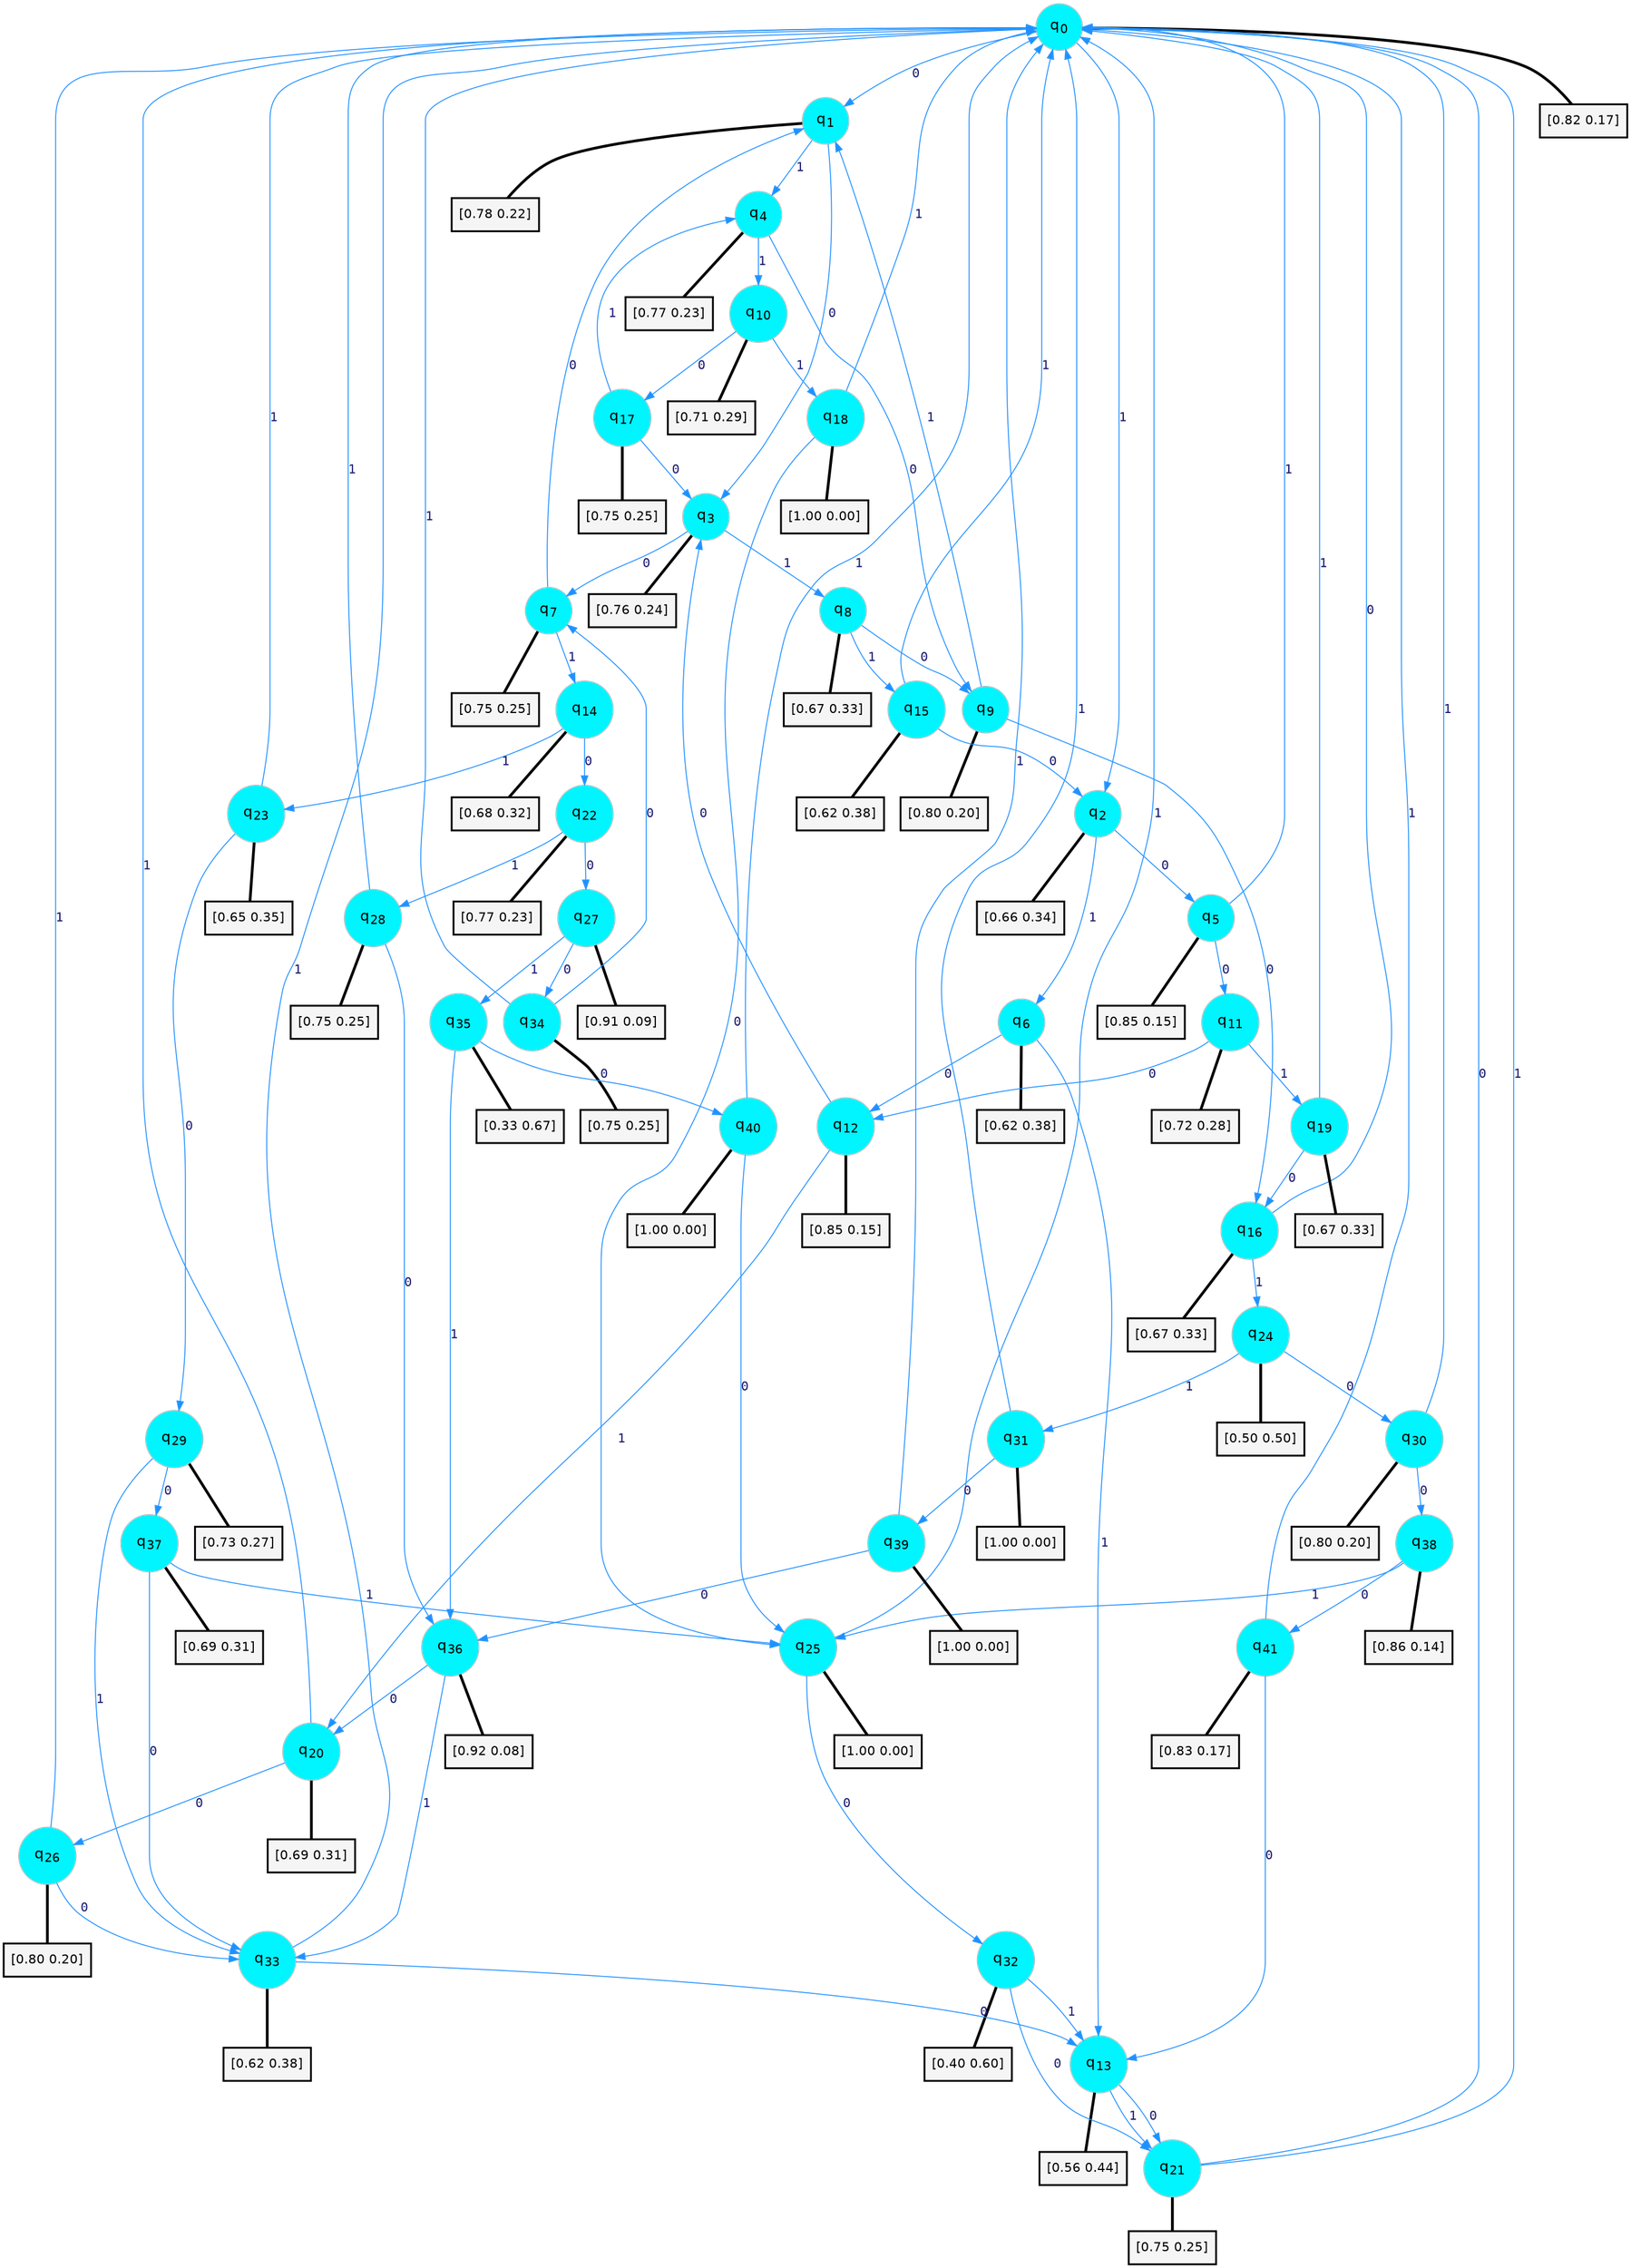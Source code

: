 digraph G {
graph [
bgcolor=transparent, dpi=300, rankdir=TD, size="40,25"];
node [
color=gray, fillcolor=turquoise1, fontcolor=black, fontname=Helvetica, fontsize=16, fontweight=bold, shape=circle, style=filled];
edge [
arrowsize=1, color=dodgerblue1, fontcolor=midnightblue, fontname=courier, fontweight=bold, penwidth=1, style=solid, weight=20];
0[label=<q<SUB>0</SUB>>];
1[label=<q<SUB>1</SUB>>];
2[label=<q<SUB>2</SUB>>];
3[label=<q<SUB>3</SUB>>];
4[label=<q<SUB>4</SUB>>];
5[label=<q<SUB>5</SUB>>];
6[label=<q<SUB>6</SUB>>];
7[label=<q<SUB>7</SUB>>];
8[label=<q<SUB>8</SUB>>];
9[label=<q<SUB>9</SUB>>];
10[label=<q<SUB>10</SUB>>];
11[label=<q<SUB>11</SUB>>];
12[label=<q<SUB>12</SUB>>];
13[label=<q<SUB>13</SUB>>];
14[label=<q<SUB>14</SUB>>];
15[label=<q<SUB>15</SUB>>];
16[label=<q<SUB>16</SUB>>];
17[label=<q<SUB>17</SUB>>];
18[label=<q<SUB>18</SUB>>];
19[label=<q<SUB>19</SUB>>];
20[label=<q<SUB>20</SUB>>];
21[label=<q<SUB>21</SUB>>];
22[label=<q<SUB>22</SUB>>];
23[label=<q<SUB>23</SUB>>];
24[label=<q<SUB>24</SUB>>];
25[label=<q<SUB>25</SUB>>];
26[label=<q<SUB>26</SUB>>];
27[label=<q<SUB>27</SUB>>];
28[label=<q<SUB>28</SUB>>];
29[label=<q<SUB>29</SUB>>];
30[label=<q<SUB>30</SUB>>];
31[label=<q<SUB>31</SUB>>];
32[label=<q<SUB>32</SUB>>];
33[label=<q<SUB>33</SUB>>];
34[label=<q<SUB>34</SUB>>];
35[label=<q<SUB>35</SUB>>];
36[label=<q<SUB>36</SUB>>];
37[label=<q<SUB>37</SUB>>];
38[label=<q<SUB>38</SUB>>];
39[label=<q<SUB>39</SUB>>];
40[label=<q<SUB>40</SUB>>];
41[label=<q<SUB>41</SUB>>];
42[label="[0.82 0.17]", shape=box,fontcolor=black, fontname=Helvetica, fontsize=14, penwidth=2, fillcolor=whitesmoke,color=black];
43[label="[0.78 0.22]", shape=box,fontcolor=black, fontname=Helvetica, fontsize=14, penwidth=2, fillcolor=whitesmoke,color=black];
44[label="[0.66 0.34]", shape=box,fontcolor=black, fontname=Helvetica, fontsize=14, penwidth=2, fillcolor=whitesmoke,color=black];
45[label="[0.76 0.24]", shape=box,fontcolor=black, fontname=Helvetica, fontsize=14, penwidth=2, fillcolor=whitesmoke,color=black];
46[label="[0.77 0.23]", shape=box,fontcolor=black, fontname=Helvetica, fontsize=14, penwidth=2, fillcolor=whitesmoke,color=black];
47[label="[0.85 0.15]", shape=box,fontcolor=black, fontname=Helvetica, fontsize=14, penwidth=2, fillcolor=whitesmoke,color=black];
48[label="[0.62 0.38]", shape=box,fontcolor=black, fontname=Helvetica, fontsize=14, penwidth=2, fillcolor=whitesmoke,color=black];
49[label="[0.75 0.25]", shape=box,fontcolor=black, fontname=Helvetica, fontsize=14, penwidth=2, fillcolor=whitesmoke,color=black];
50[label="[0.67 0.33]", shape=box,fontcolor=black, fontname=Helvetica, fontsize=14, penwidth=2, fillcolor=whitesmoke,color=black];
51[label="[0.80 0.20]", shape=box,fontcolor=black, fontname=Helvetica, fontsize=14, penwidth=2, fillcolor=whitesmoke,color=black];
52[label="[0.71 0.29]", shape=box,fontcolor=black, fontname=Helvetica, fontsize=14, penwidth=2, fillcolor=whitesmoke,color=black];
53[label="[0.72 0.28]", shape=box,fontcolor=black, fontname=Helvetica, fontsize=14, penwidth=2, fillcolor=whitesmoke,color=black];
54[label="[0.85 0.15]", shape=box,fontcolor=black, fontname=Helvetica, fontsize=14, penwidth=2, fillcolor=whitesmoke,color=black];
55[label="[0.56 0.44]", shape=box,fontcolor=black, fontname=Helvetica, fontsize=14, penwidth=2, fillcolor=whitesmoke,color=black];
56[label="[0.68 0.32]", shape=box,fontcolor=black, fontname=Helvetica, fontsize=14, penwidth=2, fillcolor=whitesmoke,color=black];
57[label="[0.62 0.38]", shape=box,fontcolor=black, fontname=Helvetica, fontsize=14, penwidth=2, fillcolor=whitesmoke,color=black];
58[label="[0.67 0.33]", shape=box,fontcolor=black, fontname=Helvetica, fontsize=14, penwidth=2, fillcolor=whitesmoke,color=black];
59[label="[0.75 0.25]", shape=box,fontcolor=black, fontname=Helvetica, fontsize=14, penwidth=2, fillcolor=whitesmoke,color=black];
60[label="[1.00 0.00]", shape=box,fontcolor=black, fontname=Helvetica, fontsize=14, penwidth=2, fillcolor=whitesmoke,color=black];
61[label="[0.67 0.33]", shape=box,fontcolor=black, fontname=Helvetica, fontsize=14, penwidth=2, fillcolor=whitesmoke,color=black];
62[label="[0.69 0.31]", shape=box,fontcolor=black, fontname=Helvetica, fontsize=14, penwidth=2, fillcolor=whitesmoke,color=black];
63[label="[0.75 0.25]", shape=box,fontcolor=black, fontname=Helvetica, fontsize=14, penwidth=2, fillcolor=whitesmoke,color=black];
64[label="[0.77 0.23]", shape=box,fontcolor=black, fontname=Helvetica, fontsize=14, penwidth=2, fillcolor=whitesmoke,color=black];
65[label="[0.65 0.35]", shape=box,fontcolor=black, fontname=Helvetica, fontsize=14, penwidth=2, fillcolor=whitesmoke,color=black];
66[label="[0.50 0.50]", shape=box,fontcolor=black, fontname=Helvetica, fontsize=14, penwidth=2, fillcolor=whitesmoke,color=black];
67[label="[1.00 0.00]", shape=box,fontcolor=black, fontname=Helvetica, fontsize=14, penwidth=2, fillcolor=whitesmoke,color=black];
68[label="[0.80 0.20]", shape=box,fontcolor=black, fontname=Helvetica, fontsize=14, penwidth=2, fillcolor=whitesmoke,color=black];
69[label="[0.91 0.09]", shape=box,fontcolor=black, fontname=Helvetica, fontsize=14, penwidth=2, fillcolor=whitesmoke,color=black];
70[label="[0.75 0.25]", shape=box,fontcolor=black, fontname=Helvetica, fontsize=14, penwidth=2, fillcolor=whitesmoke,color=black];
71[label="[0.73 0.27]", shape=box,fontcolor=black, fontname=Helvetica, fontsize=14, penwidth=2, fillcolor=whitesmoke,color=black];
72[label="[0.80 0.20]", shape=box,fontcolor=black, fontname=Helvetica, fontsize=14, penwidth=2, fillcolor=whitesmoke,color=black];
73[label="[1.00 0.00]", shape=box,fontcolor=black, fontname=Helvetica, fontsize=14, penwidth=2, fillcolor=whitesmoke,color=black];
74[label="[0.40 0.60]", shape=box,fontcolor=black, fontname=Helvetica, fontsize=14, penwidth=2, fillcolor=whitesmoke,color=black];
75[label="[0.62 0.38]", shape=box,fontcolor=black, fontname=Helvetica, fontsize=14, penwidth=2, fillcolor=whitesmoke,color=black];
76[label="[0.75 0.25]", shape=box,fontcolor=black, fontname=Helvetica, fontsize=14, penwidth=2, fillcolor=whitesmoke,color=black];
77[label="[0.33 0.67]", shape=box,fontcolor=black, fontname=Helvetica, fontsize=14, penwidth=2, fillcolor=whitesmoke,color=black];
78[label="[0.92 0.08]", shape=box,fontcolor=black, fontname=Helvetica, fontsize=14, penwidth=2, fillcolor=whitesmoke,color=black];
79[label="[0.69 0.31]", shape=box,fontcolor=black, fontname=Helvetica, fontsize=14, penwidth=2, fillcolor=whitesmoke,color=black];
80[label="[0.86 0.14]", shape=box,fontcolor=black, fontname=Helvetica, fontsize=14, penwidth=2, fillcolor=whitesmoke,color=black];
81[label="[1.00 0.00]", shape=box,fontcolor=black, fontname=Helvetica, fontsize=14, penwidth=2, fillcolor=whitesmoke,color=black];
82[label="[1.00 0.00]", shape=box,fontcolor=black, fontname=Helvetica, fontsize=14, penwidth=2, fillcolor=whitesmoke,color=black];
83[label="[0.83 0.17]", shape=box,fontcolor=black, fontname=Helvetica, fontsize=14, penwidth=2, fillcolor=whitesmoke,color=black];
0->1 [label=0];
0->2 [label=1];
0->42 [arrowhead=none, penwidth=3,color=black];
1->3 [label=0];
1->4 [label=1];
1->43 [arrowhead=none, penwidth=3,color=black];
2->5 [label=0];
2->6 [label=1];
2->44 [arrowhead=none, penwidth=3,color=black];
3->7 [label=0];
3->8 [label=1];
3->45 [arrowhead=none, penwidth=3,color=black];
4->9 [label=0];
4->10 [label=1];
4->46 [arrowhead=none, penwidth=3,color=black];
5->11 [label=0];
5->0 [label=1];
5->47 [arrowhead=none, penwidth=3,color=black];
6->12 [label=0];
6->13 [label=1];
6->48 [arrowhead=none, penwidth=3,color=black];
7->1 [label=0];
7->14 [label=1];
7->49 [arrowhead=none, penwidth=3,color=black];
8->9 [label=0];
8->15 [label=1];
8->50 [arrowhead=none, penwidth=3,color=black];
9->16 [label=0];
9->1 [label=1];
9->51 [arrowhead=none, penwidth=3,color=black];
10->17 [label=0];
10->18 [label=1];
10->52 [arrowhead=none, penwidth=3,color=black];
11->12 [label=0];
11->19 [label=1];
11->53 [arrowhead=none, penwidth=3,color=black];
12->3 [label=0];
12->20 [label=1];
12->54 [arrowhead=none, penwidth=3,color=black];
13->21 [label=0];
13->21 [label=1];
13->55 [arrowhead=none, penwidth=3,color=black];
14->22 [label=0];
14->23 [label=1];
14->56 [arrowhead=none, penwidth=3,color=black];
15->2 [label=0];
15->0 [label=1];
15->57 [arrowhead=none, penwidth=3,color=black];
16->0 [label=0];
16->24 [label=1];
16->58 [arrowhead=none, penwidth=3,color=black];
17->3 [label=0];
17->4 [label=1];
17->59 [arrowhead=none, penwidth=3,color=black];
18->25 [label=0];
18->0 [label=1];
18->60 [arrowhead=none, penwidth=3,color=black];
19->16 [label=0];
19->0 [label=1];
19->61 [arrowhead=none, penwidth=3,color=black];
20->26 [label=0];
20->0 [label=1];
20->62 [arrowhead=none, penwidth=3,color=black];
21->0 [label=0];
21->0 [label=1];
21->63 [arrowhead=none, penwidth=3,color=black];
22->27 [label=0];
22->28 [label=1];
22->64 [arrowhead=none, penwidth=3,color=black];
23->29 [label=0];
23->0 [label=1];
23->65 [arrowhead=none, penwidth=3,color=black];
24->30 [label=0];
24->31 [label=1];
24->66 [arrowhead=none, penwidth=3,color=black];
25->32 [label=0];
25->0 [label=1];
25->67 [arrowhead=none, penwidth=3,color=black];
26->33 [label=0];
26->0 [label=1];
26->68 [arrowhead=none, penwidth=3,color=black];
27->34 [label=0];
27->35 [label=1];
27->69 [arrowhead=none, penwidth=3,color=black];
28->36 [label=0];
28->0 [label=1];
28->70 [arrowhead=none, penwidth=3,color=black];
29->37 [label=0];
29->33 [label=1];
29->71 [arrowhead=none, penwidth=3,color=black];
30->38 [label=0];
30->0 [label=1];
30->72 [arrowhead=none, penwidth=3,color=black];
31->39 [label=0];
31->0 [label=1];
31->73 [arrowhead=none, penwidth=3,color=black];
32->21 [label=0];
32->13 [label=1];
32->74 [arrowhead=none, penwidth=3,color=black];
33->13 [label=0];
33->0 [label=1];
33->75 [arrowhead=none, penwidth=3,color=black];
34->7 [label=0];
34->0 [label=1];
34->76 [arrowhead=none, penwidth=3,color=black];
35->40 [label=0];
35->36 [label=1];
35->77 [arrowhead=none, penwidth=3,color=black];
36->20 [label=0];
36->33 [label=1];
36->78 [arrowhead=none, penwidth=3,color=black];
37->33 [label=0];
37->25 [label=1];
37->79 [arrowhead=none, penwidth=3,color=black];
38->41 [label=0];
38->25 [label=1];
38->80 [arrowhead=none, penwidth=3,color=black];
39->36 [label=0];
39->0 [label=1];
39->81 [arrowhead=none, penwidth=3,color=black];
40->25 [label=0];
40->0 [label=1];
40->82 [arrowhead=none, penwidth=3,color=black];
41->13 [label=0];
41->0 [label=1];
41->83 [arrowhead=none, penwidth=3,color=black];
}
